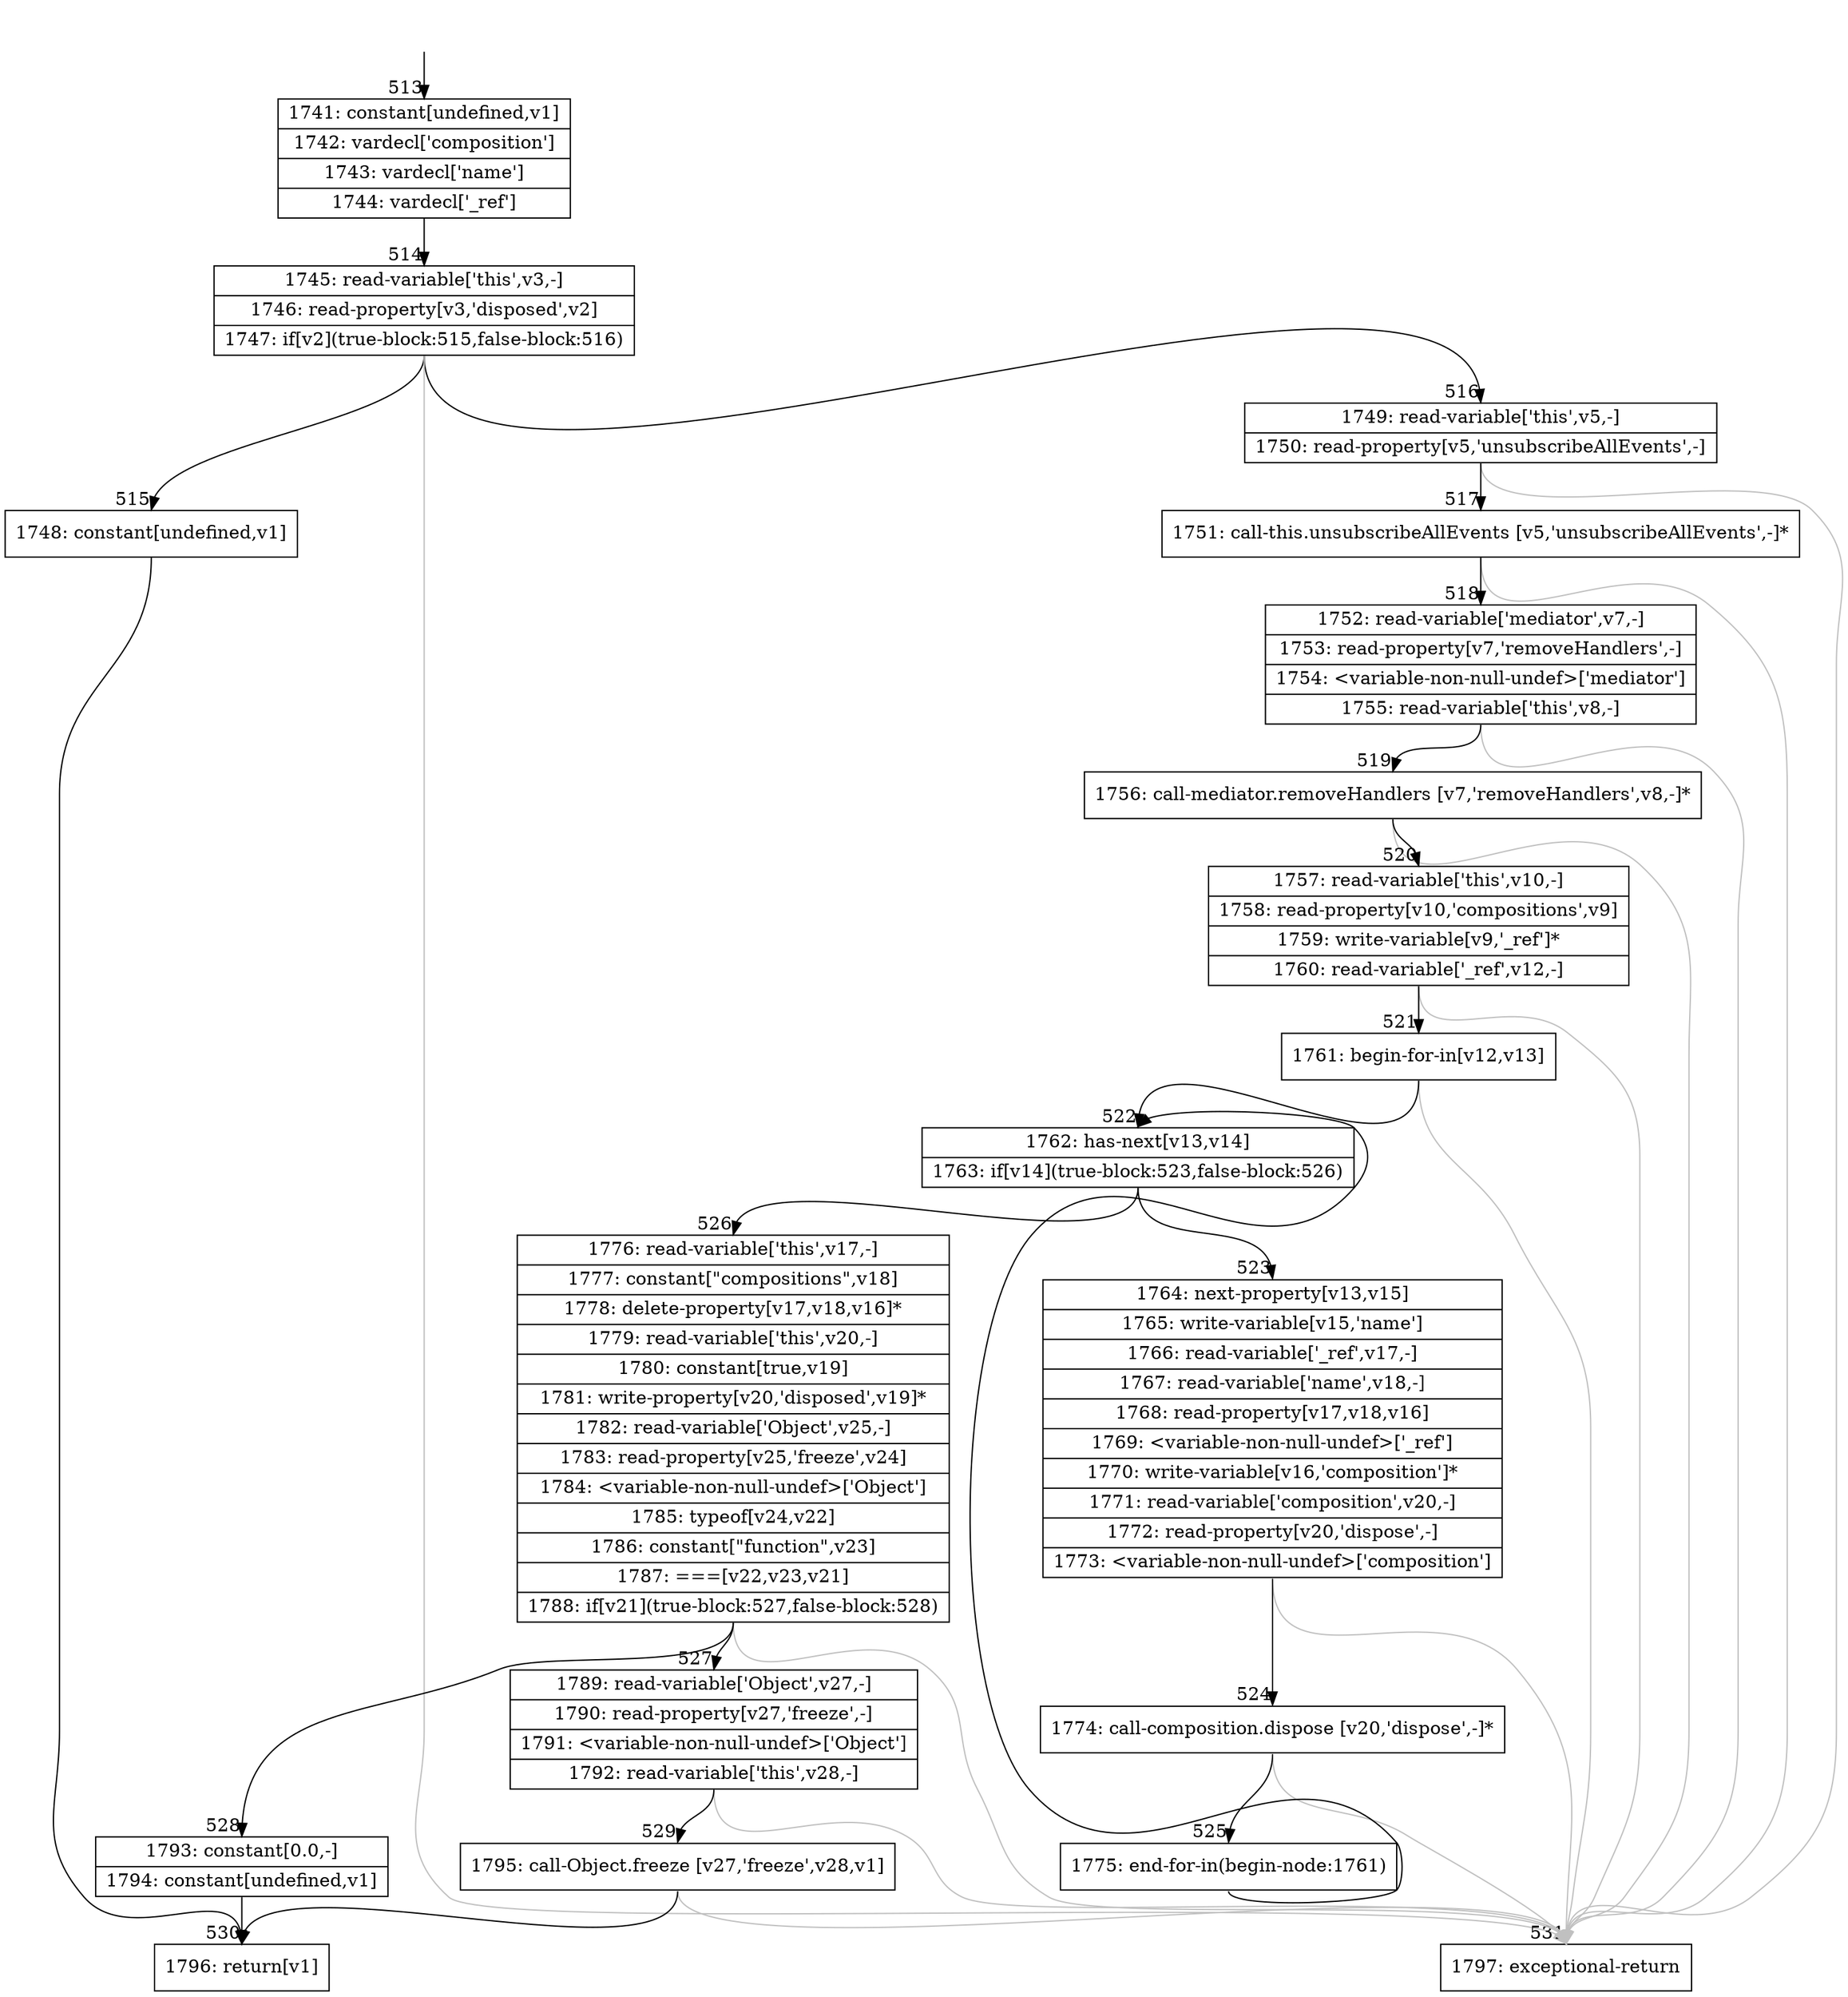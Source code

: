 digraph {
rankdir="TD"
BB_entry46[shape=none,label=""];
BB_entry46 -> BB513 [tailport=s, headport=n, headlabel="    513"]
BB513 [shape=record label="{1741: constant[undefined,v1]|1742: vardecl['composition']|1743: vardecl['name']|1744: vardecl['_ref']}" ] 
BB513 -> BB514 [tailport=s, headport=n, headlabel="      514"]
BB514 [shape=record label="{1745: read-variable['this',v3,-]|1746: read-property[v3,'disposed',v2]|1747: if[v2](true-block:515,false-block:516)}" ] 
BB514 -> BB515 [tailport=s, headport=n, headlabel="      515"]
BB514 -> BB516 [tailport=s, headport=n, headlabel="      516"]
BB514 -> BB531 [tailport=s, headport=n, color=gray, headlabel="      531"]
BB515 [shape=record label="{1748: constant[undefined,v1]}" ] 
BB515 -> BB530 [tailport=s, headport=n, headlabel="      530"]
BB516 [shape=record label="{1749: read-variable['this',v5,-]|1750: read-property[v5,'unsubscribeAllEvents',-]}" ] 
BB516 -> BB517 [tailport=s, headport=n, headlabel="      517"]
BB516 -> BB531 [tailport=s, headport=n, color=gray]
BB517 [shape=record label="{1751: call-this.unsubscribeAllEvents [v5,'unsubscribeAllEvents',-]*}" ] 
BB517 -> BB518 [tailport=s, headport=n, headlabel="      518"]
BB517 -> BB531 [tailport=s, headport=n, color=gray]
BB518 [shape=record label="{1752: read-variable['mediator',v7,-]|1753: read-property[v7,'removeHandlers',-]|1754: \<variable-non-null-undef\>['mediator']|1755: read-variable['this',v8,-]}" ] 
BB518 -> BB519 [tailport=s, headport=n, headlabel="      519"]
BB518 -> BB531 [tailport=s, headport=n, color=gray]
BB519 [shape=record label="{1756: call-mediator.removeHandlers [v7,'removeHandlers',v8,-]*}" ] 
BB519 -> BB520 [tailport=s, headport=n, headlabel="      520"]
BB519 -> BB531 [tailport=s, headport=n, color=gray]
BB520 [shape=record label="{1757: read-variable['this',v10,-]|1758: read-property[v10,'compositions',v9]|1759: write-variable[v9,'_ref']*|1760: read-variable['_ref',v12,-]}" ] 
BB520 -> BB521 [tailport=s, headport=n, headlabel="      521"]
BB520 -> BB531 [tailport=s, headport=n, color=gray]
BB521 [shape=record label="{1761: begin-for-in[v12,v13]}" ] 
BB521 -> BB522 [tailport=s, headport=n, headlabel="      522"]
BB521 -> BB531 [tailport=s, headport=n, color=gray]
BB522 [shape=record label="{1762: has-next[v13,v14]|1763: if[v14](true-block:523,false-block:526)}" ] 
BB522 -> BB523 [tailport=s, headport=n, headlabel="      523"]
BB522 -> BB526 [tailport=s, headport=n, headlabel="      526"]
BB523 [shape=record label="{1764: next-property[v13,v15]|1765: write-variable[v15,'name']|1766: read-variable['_ref',v17,-]|1767: read-variable['name',v18,-]|1768: read-property[v17,v18,v16]|1769: \<variable-non-null-undef\>['_ref']|1770: write-variable[v16,'composition']*|1771: read-variable['composition',v20,-]|1772: read-property[v20,'dispose',-]|1773: \<variable-non-null-undef\>['composition']}" ] 
BB523 -> BB524 [tailport=s, headport=n, headlabel="      524"]
BB523 -> BB531 [tailport=s, headport=n, color=gray]
BB524 [shape=record label="{1774: call-composition.dispose [v20,'dispose',-]*}" ] 
BB524 -> BB525 [tailport=s, headport=n, headlabel="      525"]
BB524 -> BB531 [tailport=s, headport=n, color=gray]
BB525 [shape=record label="{1775: end-for-in(begin-node:1761)}" ] 
BB525 -> BB522 [tailport=s, headport=n]
BB526 [shape=record label="{1776: read-variable['this',v17,-]|1777: constant[\"compositions\",v18]|1778: delete-property[v17,v18,v16]*|1779: read-variable['this',v20,-]|1780: constant[true,v19]|1781: write-property[v20,'disposed',v19]*|1782: read-variable['Object',v25,-]|1783: read-property[v25,'freeze',v24]|1784: \<variable-non-null-undef\>['Object']|1785: typeof[v24,v22]|1786: constant[\"function\",v23]|1787: ===[v22,v23,v21]|1788: if[v21](true-block:527,false-block:528)}" ] 
BB526 -> BB527 [tailport=s, headport=n, headlabel="      527"]
BB526 -> BB528 [tailport=s, headport=n, headlabel="      528"]
BB526 -> BB531 [tailport=s, headport=n, color=gray]
BB527 [shape=record label="{1789: read-variable['Object',v27,-]|1790: read-property[v27,'freeze',-]|1791: \<variable-non-null-undef\>['Object']|1792: read-variable['this',v28,-]}" ] 
BB527 -> BB529 [tailport=s, headport=n, headlabel="      529"]
BB527 -> BB531 [tailport=s, headport=n, color=gray]
BB528 [shape=record label="{1793: constant[0.0,-]|1794: constant[undefined,v1]}" ] 
BB528 -> BB530 [tailport=s, headport=n]
BB529 [shape=record label="{1795: call-Object.freeze [v27,'freeze',v28,v1]}" ] 
BB529 -> BB530 [tailport=s, headport=n]
BB529 -> BB531 [tailport=s, headport=n, color=gray]
BB530 [shape=record label="{1796: return[v1]}" ] 
BB531 [shape=record label="{1797: exceptional-return}" ] 
//#$~ 548
}
